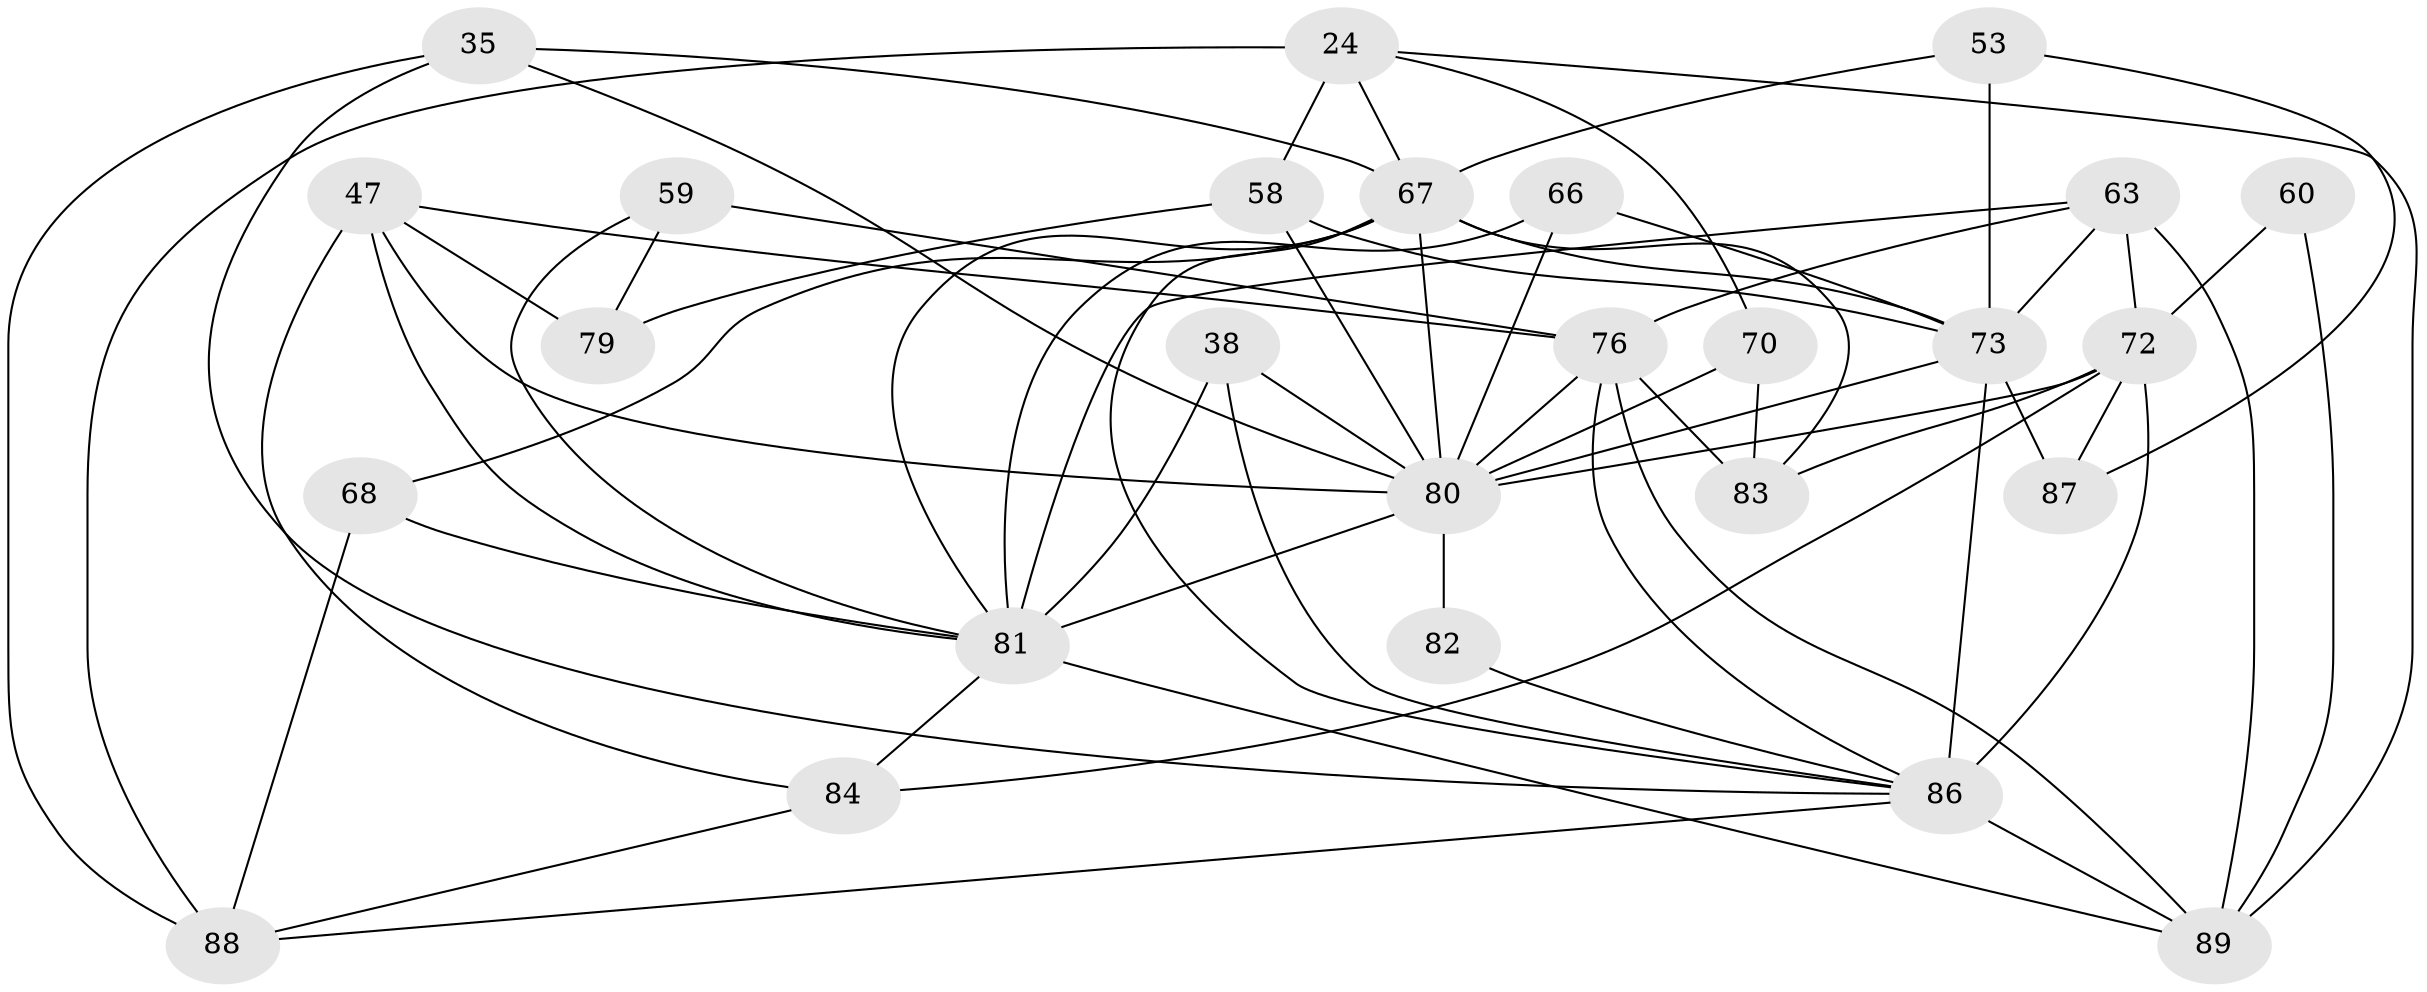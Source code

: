 // original degree distribution, {4: 1.0}
// Generated by graph-tools (version 1.1) at 2025/03/03/04/25 22:03:26]
// undirected, 26 vertices, 66 edges
graph export_dot {
graph [start="1"]
  node [color=gray90,style=filled];
  24 [super="+14"];
  35 [super="+12"];
  38;
  47 [super="+29"];
  53 [super="+45"];
  58 [super="+5"];
  59;
  60;
  63 [super="+28+31"];
  66 [super="+43"];
  67 [super="+33+32+52"];
  68;
  70;
  72 [super="+56+62"];
  73 [super="+16+36+69+42"];
  76 [super="+23+65"];
  79;
  80 [super="+46+77"];
  81 [super="+34+75+74"];
  82;
  83;
  84 [super="+8+71"];
  86 [super="+85+50"];
  87;
  88 [super="+1+7"];
  89 [super="+15+51"];
  24 -- 70;
  24 -- 58;
  24 -- 88 [weight=2];
  24 -- 89;
  24 -- 67;
  35 -- 86;
  35 -- 88 [weight=2];
  35 -- 80;
  35 -- 67 [weight=2];
  38 -- 81;
  38 -- 80 [weight=2];
  38 -- 86;
  47 -- 79;
  47 -- 80;
  47 -- 81;
  47 -- 84 [weight=2];
  47 -- 76;
  53 -- 87 [weight=2];
  53 -- 67 [weight=2];
  53 -- 73 [weight=2];
  58 -- 79 [weight=2];
  58 -- 80 [weight=2];
  58 -- 73;
  59 -- 79;
  59 -- 76 [weight=2];
  59 -- 81;
  60 -- 89 [weight=3];
  60 -- 72;
  63 -- 72 [weight=2];
  63 -- 89 [weight=2];
  63 -- 76 [weight=2];
  63 -- 81;
  63 -- 73;
  66 -- 80;
  66 -- 81 [weight=3];
  66 -- 73 [weight=2];
  67 -- 68;
  67 -- 73 [weight=5];
  67 -- 83;
  67 -- 80 [weight=3];
  67 -- 81 [weight=2];
  67 -- 86;
  68 -- 88;
  68 -- 81 [weight=2];
  70 -- 83;
  70 -- 80 [weight=2];
  72 -- 84 [weight=2];
  72 -- 80 [weight=3];
  72 -- 87;
  72 -- 83;
  72 -- 86 [weight=4];
  73 -- 87;
  73 -- 80 [weight=4];
  73 -- 86 [weight=2];
  76 -- 80 [weight=2];
  76 -- 83;
  76 -- 89;
  76 -- 86;
  80 -- 82 [weight=3];
  80 -- 81 [weight=2];
  81 -- 89 [weight=3];
  81 -- 84 [weight=2];
  82 -- 86;
  84 -- 88 [weight=2];
  86 -- 88;
  86 -- 89 [weight=2];
}

